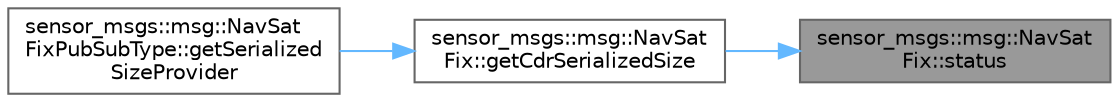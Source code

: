 digraph "sensor_msgs::msg::NavSatFix::status"
{
 // INTERACTIVE_SVG=YES
 // LATEX_PDF_SIZE
  bgcolor="transparent";
  edge [fontname=Helvetica,fontsize=10,labelfontname=Helvetica,labelfontsize=10];
  node [fontname=Helvetica,fontsize=10,shape=box,height=0.2,width=0.4];
  rankdir="RL";
  Node1 [id="Node000001",label="sensor_msgs::msg::NavSat\lFix::status",height=0.2,width=0.4,color="gray40", fillcolor="grey60", style="filled", fontcolor="black",tooltip="This function copies the value in member status"];
  Node1 -> Node2 [id="edge1_Node000001_Node000002",dir="back",color="steelblue1",style="solid",tooltip=" "];
  Node2 [id="Node000002",label="sensor_msgs::msg::NavSat\lFix::getCdrSerializedSize",height=0.2,width=0.4,color="grey40", fillcolor="white", style="filled",URL="$d8/d4d/classsensor__msgs_1_1msg_1_1NavSatFix.html#ac382f03c8e5d648a6a47f867b3892807",tooltip="This function returns the serialized size of a data depending on the buffer alignment."];
  Node2 -> Node3 [id="edge2_Node000002_Node000003",dir="back",color="steelblue1",style="solid",tooltip=" "];
  Node3 [id="Node000003",label="sensor_msgs::msg::NavSat\lFixPubSubType::getSerialized\lSizeProvider",height=0.2,width=0.4,color="grey40", fillcolor="white", style="filled",URL="$d9/dc9/classsensor__msgs_1_1msg_1_1NavSatFixPubSubType.html#af361c0a5bdb20213f5470d5aa9f2846e",tooltip=" "];
}
